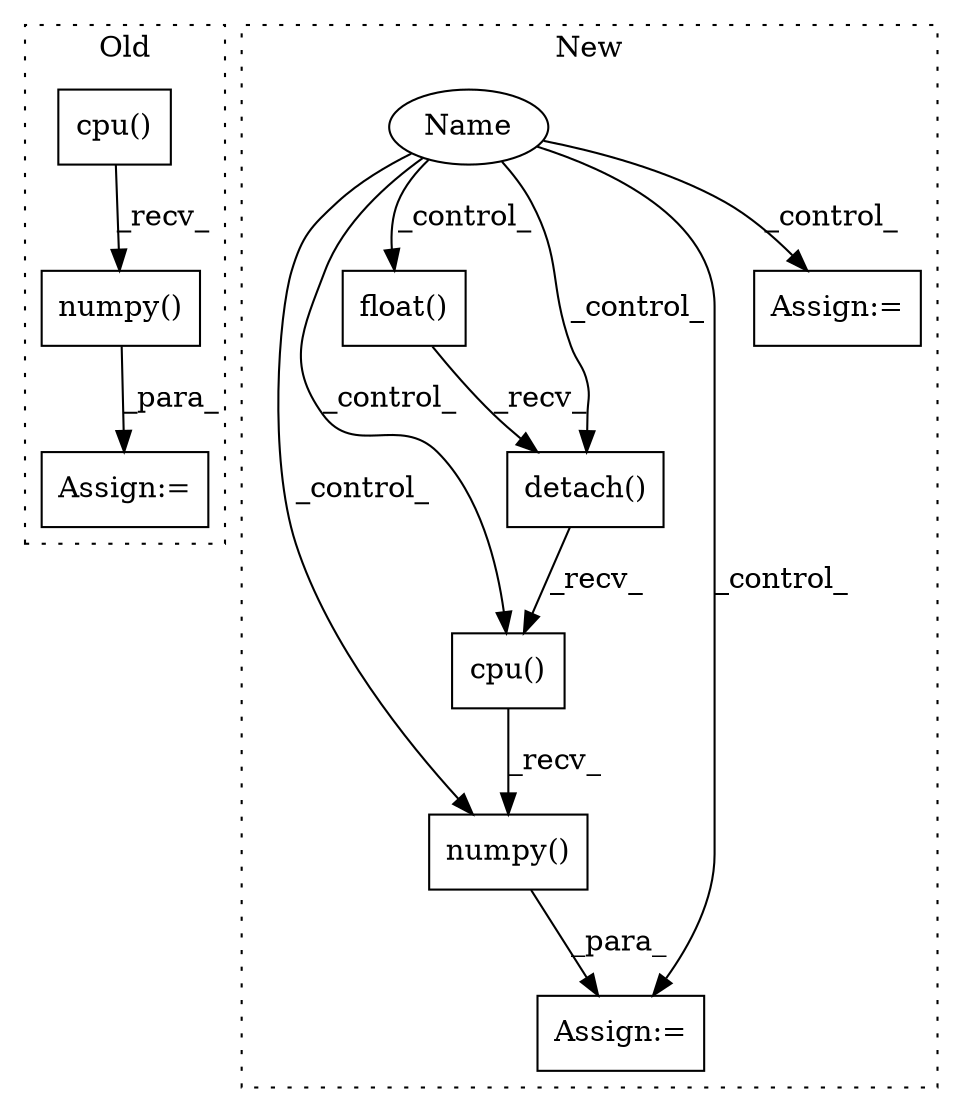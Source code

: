 digraph G {
subgraph cluster0 {
1 [label="numpy()" a="75" s="3029" l="21" shape="box"];
3 [label="cpu()" a="75" s="3029" l="13" shape="box"];
7 [label="Assign:=" a="68" s="2964" l="3" shape="box"];
label = "Old";
style="dotted";
}
subgraph cluster1 {
2 [label="float()" a="75" s="3189" l="17" shape="box"];
4 [label="cpu()" a="75" s="3189" l="32" shape="box"];
5 [label="numpy()" a="75" s="3189" l="40" shape="box"];
6 [label="Assign:=" a="68" s="3180" l="4" shape="box"];
8 [label="detach()" a="75" s="3189" l="26" shape="box"];
9 [label="Name" a="87" s="2751" l="1" shape="ellipse"];
10 [label="Assign:=" a="68" s="3140" l="4" shape="box"];
label = "New";
style="dotted";
}
1 -> 7 [label="_para_"];
2 -> 8 [label="_recv_"];
3 -> 1 [label="_recv_"];
4 -> 5 [label="_recv_"];
5 -> 6 [label="_para_"];
8 -> 4 [label="_recv_"];
9 -> 4 [label="_control_"];
9 -> 2 [label="_control_"];
9 -> 10 [label="_control_"];
9 -> 5 [label="_control_"];
9 -> 6 [label="_control_"];
9 -> 8 [label="_control_"];
}